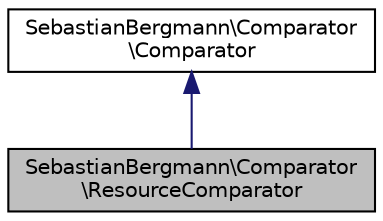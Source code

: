 digraph "SebastianBergmann\Comparator\ResourceComparator"
{
  edge [fontname="Helvetica",fontsize="10",labelfontname="Helvetica",labelfontsize="10"];
  node [fontname="Helvetica",fontsize="10",shape=record];
  Node2 [label="SebastianBergmann\\Comparator\l\\ResourceComparator",height=0.2,width=0.4,color="black", fillcolor="grey75", style="filled", fontcolor="black"];
  Node3 -> Node2 [dir="back",color="midnightblue",fontsize="10",style="solid",fontname="Helvetica"];
  Node3 [label="SebastianBergmann\\Comparator\l\\Comparator",height=0.2,width=0.4,color="black", fillcolor="white", style="filled",URL="$classSebastianBergmann_1_1Comparator_1_1Comparator.html"];
}
